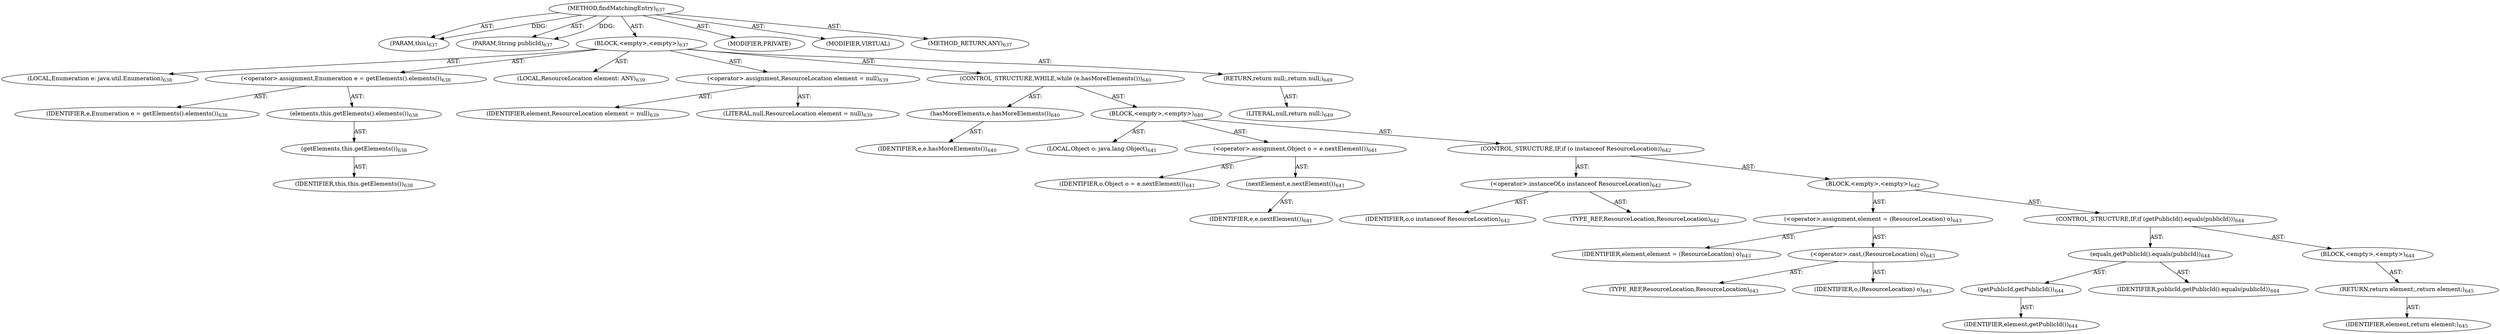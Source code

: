 digraph "findMatchingEntry" {  
"111669149715" [label = <(METHOD,findMatchingEntry)<SUB>637</SUB>> ]
"115964117010" [label = <(PARAM,this)<SUB>637</SUB>> ]
"115964117037" [label = <(PARAM,String publicId)<SUB>637</SUB>> ]
"25769803833" [label = <(BLOCK,&lt;empty&gt;,&lt;empty&gt;)<SUB>637</SUB>> ]
"94489280537" [label = <(LOCAL,Enumeration e: java.util.Enumeration)<SUB>638</SUB>> ]
"30064771329" [label = <(&lt;operator&gt;.assignment,Enumeration e = getElements().elements())<SUB>638</SUB>> ]
"68719476997" [label = <(IDENTIFIER,e,Enumeration e = getElements().elements())<SUB>638</SUB>> ]
"30064771330" [label = <(elements,this.getElements().elements())<SUB>638</SUB>> ]
"30064771331" [label = <(getElements,this.getElements())<SUB>638</SUB>> ]
"68719476811" [label = <(IDENTIFIER,this,this.getElements())<SUB>638</SUB>> ]
"94489280538" [label = <(LOCAL,ResourceLocation element: ANY)<SUB>639</SUB>> ]
"30064771332" [label = <(&lt;operator&gt;.assignment,ResourceLocation element = null)<SUB>639</SUB>> ]
"68719476998" [label = <(IDENTIFIER,element,ResourceLocation element = null)<SUB>639</SUB>> ]
"90194313257" [label = <(LITERAL,null,ResourceLocation element = null)<SUB>639</SUB>> ]
"47244640289" [label = <(CONTROL_STRUCTURE,WHILE,while (e.hasMoreElements()))<SUB>640</SUB>> ]
"30064771333" [label = <(hasMoreElements,e.hasMoreElements())<SUB>640</SUB>> ]
"68719476999" [label = <(IDENTIFIER,e,e.hasMoreElements())<SUB>640</SUB>> ]
"25769803834" [label = <(BLOCK,&lt;empty&gt;,&lt;empty&gt;)<SUB>640</SUB>> ]
"94489280539" [label = <(LOCAL,Object o: java.lang.Object)<SUB>641</SUB>> ]
"30064771334" [label = <(&lt;operator&gt;.assignment,Object o = e.nextElement())<SUB>641</SUB>> ]
"68719477000" [label = <(IDENTIFIER,o,Object o = e.nextElement())<SUB>641</SUB>> ]
"30064771335" [label = <(nextElement,e.nextElement())<SUB>641</SUB>> ]
"68719477001" [label = <(IDENTIFIER,e,e.nextElement())<SUB>641</SUB>> ]
"47244640290" [label = <(CONTROL_STRUCTURE,IF,if (o instanceof ResourceLocation))<SUB>642</SUB>> ]
"30064771336" [label = <(&lt;operator&gt;.instanceOf,o instanceof ResourceLocation)<SUB>642</SUB>> ]
"68719477002" [label = <(IDENTIFIER,o,o instanceof ResourceLocation)<SUB>642</SUB>> ]
"180388626438" [label = <(TYPE_REF,ResourceLocation,ResourceLocation)<SUB>642</SUB>> ]
"25769803835" [label = <(BLOCK,&lt;empty&gt;,&lt;empty&gt;)<SUB>642</SUB>> ]
"30064771337" [label = <(&lt;operator&gt;.assignment,element = (ResourceLocation) o)<SUB>643</SUB>> ]
"68719477003" [label = <(IDENTIFIER,element,element = (ResourceLocation) o)<SUB>643</SUB>> ]
"30064771338" [label = <(&lt;operator&gt;.cast,(ResourceLocation) o)<SUB>643</SUB>> ]
"180388626439" [label = <(TYPE_REF,ResourceLocation,ResourceLocation)<SUB>643</SUB>> ]
"68719477004" [label = <(IDENTIFIER,o,(ResourceLocation) o)<SUB>643</SUB>> ]
"47244640291" [label = <(CONTROL_STRUCTURE,IF,if (getPublicId().equals(publicId)))<SUB>644</SUB>> ]
"30064771339" [label = <(equals,getPublicId().equals(publicId))<SUB>644</SUB>> ]
"30064771340" [label = <(getPublicId,getPublicId())<SUB>644</SUB>> ]
"68719477005" [label = <(IDENTIFIER,element,getPublicId())<SUB>644</SUB>> ]
"68719477006" [label = <(IDENTIFIER,publicId,getPublicId().equals(publicId))<SUB>644</SUB>> ]
"25769803836" [label = <(BLOCK,&lt;empty&gt;,&lt;empty&gt;)<SUB>644</SUB>> ]
"146028888076" [label = <(RETURN,return element;,return element;)<SUB>645</SUB>> ]
"68719477007" [label = <(IDENTIFIER,element,return element;)<SUB>645</SUB>> ]
"146028888077" [label = <(RETURN,return null;,return null;)<SUB>649</SUB>> ]
"90194313258" [label = <(LITERAL,null,return null;)<SUB>649</SUB>> ]
"133143986224" [label = <(MODIFIER,PRIVATE)> ]
"133143986225" [label = <(MODIFIER,VIRTUAL)> ]
"128849018899" [label = <(METHOD_RETURN,ANY)<SUB>637</SUB>> ]
  "111669149715" -> "115964117010"  [ label = "AST: "] 
  "111669149715" -> "115964117037"  [ label = "AST: "] 
  "111669149715" -> "25769803833"  [ label = "AST: "] 
  "111669149715" -> "133143986224"  [ label = "AST: "] 
  "111669149715" -> "133143986225"  [ label = "AST: "] 
  "111669149715" -> "128849018899"  [ label = "AST: "] 
  "25769803833" -> "94489280537"  [ label = "AST: "] 
  "25769803833" -> "30064771329"  [ label = "AST: "] 
  "25769803833" -> "94489280538"  [ label = "AST: "] 
  "25769803833" -> "30064771332"  [ label = "AST: "] 
  "25769803833" -> "47244640289"  [ label = "AST: "] 
  "25769803833" -> "146028888077"  [ label = "AST: "] 
  "30064771329" -> "68719476997"  [ label = "AST: "] 
  "30064771329" -> "30064771330"  [ label = "AST: "] 
  "30064771330" -> "30064771331"  [ label = "AST: "] 
  "30064771331" -> "68719476811"  [ label = "AST: "] 
  "30064771332" -> "68719476998"  [ label = "AST: "] 
  "30064771332" -> "90194313257"  [ label = "AST: "] 
  "47244640289" -> "30064771333"  [ label = "AST: "] 
  "47244640289" -> "25769803834"  [ label = "AST: "] 
  "30064771333" -> "68719476999"  [ label = "AST: "] 
  "25769803834" -> "94489280539"  [ label = "AST: "] 
  "25769803834" -> "30064771334"  [ label = "AST: "] 
  "25769803834" -> "47244640290"  [ label = "AST: "] 
  "30064771334" -> "68719477000"  [ label = "AST: "] 
  "30064771334" -> "30064771335"  [ label = "AST: "] 
  "30064771335" -> "68719477001"  [ label = "AST: "] 
  "47244640290" -> "30064771336"  [ label = "AST: "] 
  "47244640290" -> "25769803835"  [ label = "AST: "] 
  "30064771336" -> "68719477002"  [ label = "AST: "] 
  "30064771336" -> "180388626438"  [ label = "AST: "] 
  "25769803835" -> "30064771337"  [ label = "AST: "] 
  "25769803835" -> "47244640291"  [ label = "AST: "] 
  "30064771337" -> "68719477003"  [ label = "AST: "] 
  "30064771337" -> "30064771338"  [ label = "AST: "] 
  "30064771338" -> "180388626439"  [ label = "AST: "] 
  "30064771338" -> "68719477004"  [ label = "AST: "] 
  "47244640291" -> "30064771339"  [ label = "AST: "] 
  "47244640291" -> "25769803836"  [ label = "AST: "] 
  "30064771339" -> "30064771340"  [ label = "AST: "] 
  "30064771339" -> "68719477006"  [ label = "AST: "] 
  "30064771340" -> "68719477005"  [ label = "AST: "] 
  "25769803836" -> "146028888076"  [ label = "AST: "] 
  "146028888076" -> "68719477007"  [ label = "AST: "] 
  "146028888077" -> "90194313258"  [ label = "AST: "] 
  "111669149715" -> "115964117010"  [ label = "DDG: "] 
  "111669149715" -> "115964117037"  [ label = "DDG: "] 
}
